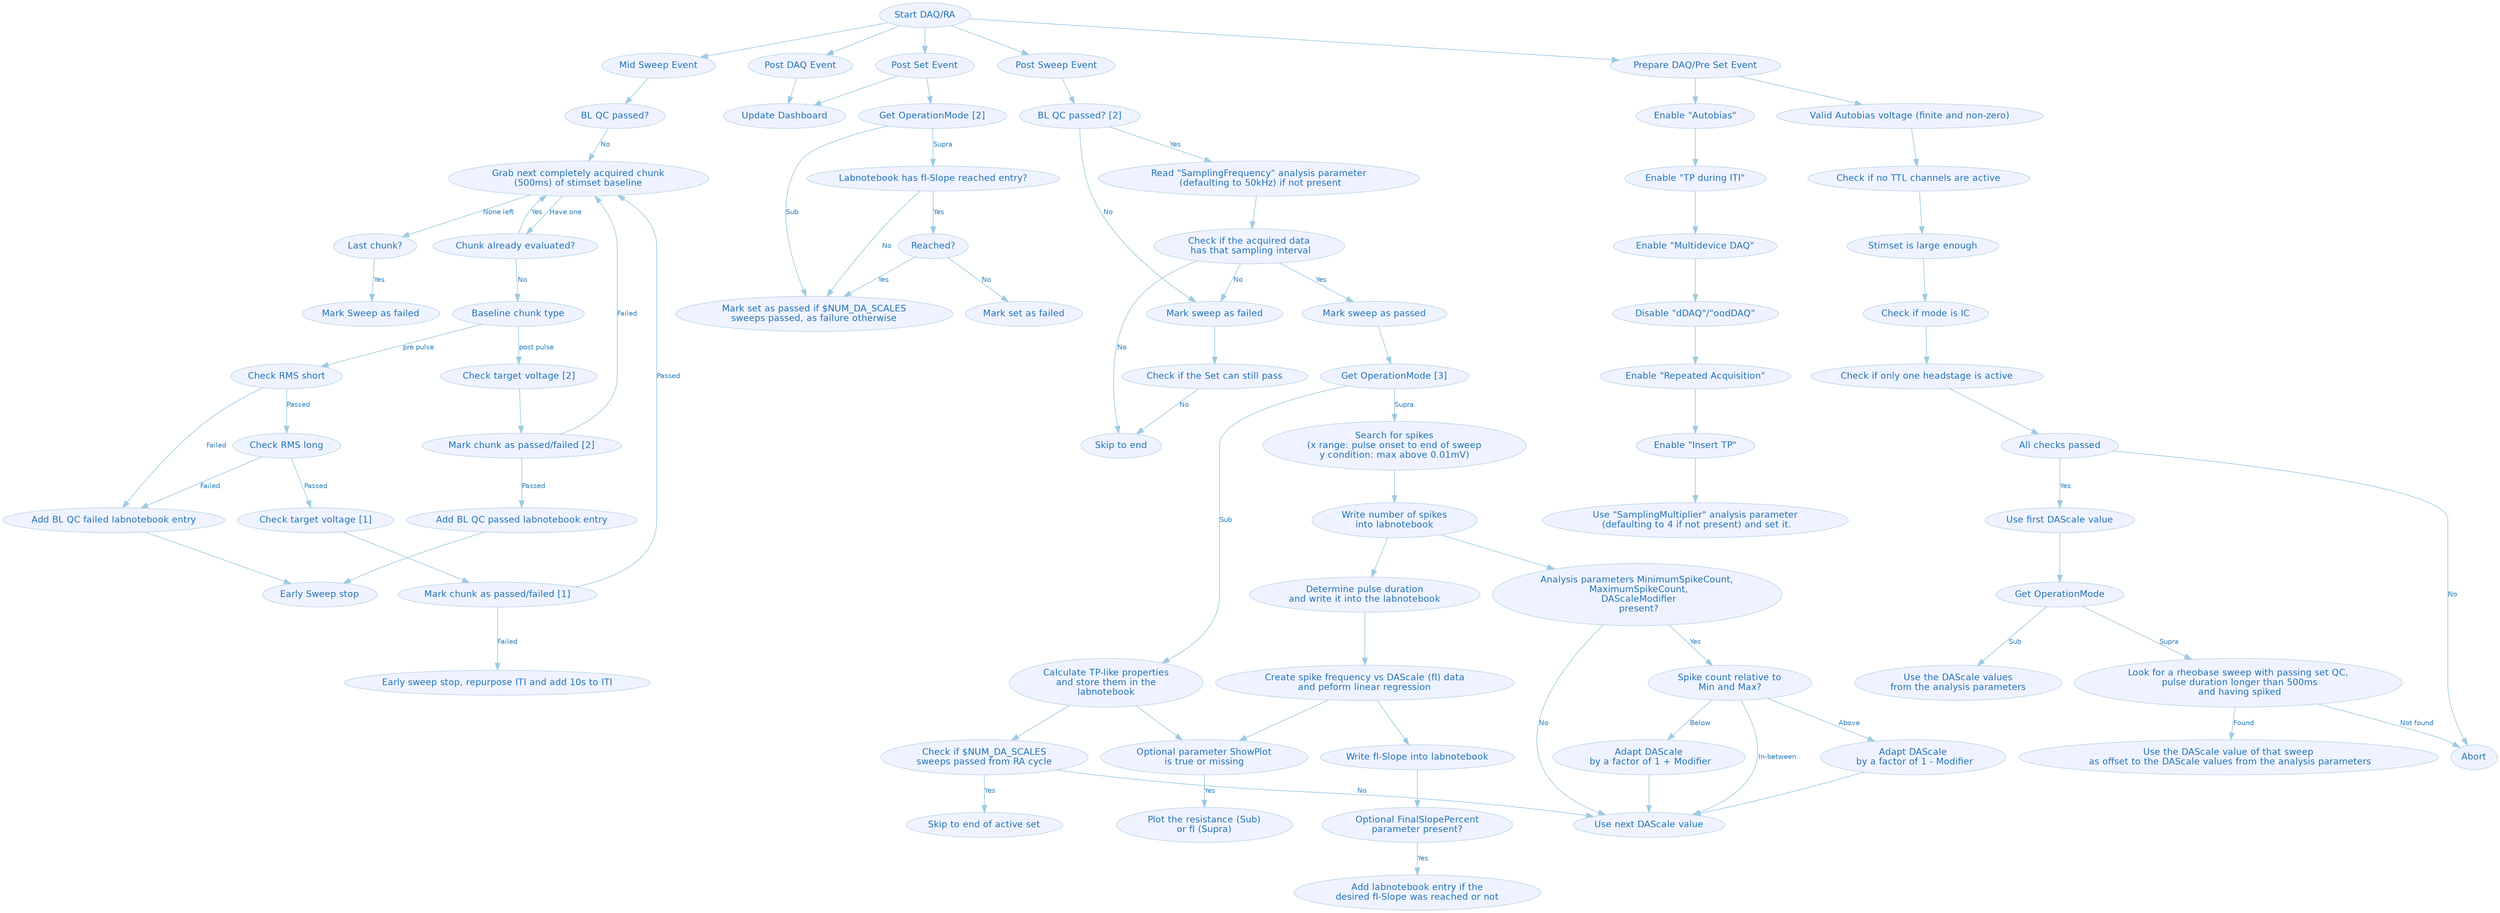 digraph G {
	graph [center=true,
		compound=true,
		fontcolor=black,
		fontname=Helvetica,
		fontsize=14,
		penwidth=0.1,
		ratio="0,01"
	];
	node [color=2,
		colorscheme=blues4,
		fillcolor=1,
		fontcolor=4,
		fontname=Helvetica,
		fontsize=13,
		label="\N",
		shape=ellipse,
		style=filled
	];
	edge [color=2,
		colorscheme=blues3,
		comment="Wildcard edge",
		fontcolor=3,
		fontname=Helvetica,
		fontsize=10,
		style=solid
	];
	"Start DAQ/RA" -> "Mid Sweep Event";
	"Start DAQ/RA" -> "Post DAQ Event";
	"Start DAQ/RA" -> "Post Set Event";
	"Start DAQ/RA" -> "Post Sweep Event";
	"Start DAQ/RA" -> "Prepare DAQ/Pre Set Event";
	"Mid Sweep Event" -> "BL QC passed?";
	"Post DAQ Event" -> "Update Dashboard";
	"Post Set Event" -> "Update Dashboard";
	"Post Set Event" -> "Get OperationMode [2]";
	"Last Sweep passed?"	 [label="BL QC passed? [2]"];
	"Post Sweep Event" -> "Last Sweep passed?";
	"Prepare DAQ/Pre Set Event" -> "Enable \"Autobias\"";
	"Prepare DAQ/Pre Set Event" -> "Valid Autobias voltage (finite and non-zero)";
	"BL QC passed?" -> "Grab next completely acquired chunk\n(500ms) of stimset baseline"	 [label=No];
	"Get OperationMode [2]" -> "Mark set as passed if $NUM_DA_SCALES\nsweeps passed, as failure otherwise"	 [label=Sub];
	"Get OperationMode [2]" -> "Labnotebook has fI-Slope reached entry?"	 [label=Supra];
	n72	 [label="Mark sweep as failed"];
	"Last Sweep passed?" -> n72	 [label=No];
	n75	 [label="Read \"SamplingFrequency\" analysis parameter\n (defaulting to 50kHz) if not present"];
	"Last Sweep passed?" -> n75	 [label=Yes];
	"Enable \"Autobias\"" -> "Enable \"TP during ITI\"";
	"Valid Autobias voltage (finite and non-zero)" -> "Check if no TTL channels are active";
	"Grab next completely acquired chunk\n(500ms) of stimset baseline" -> "Chunk already evaluated?"	 [label="Have one"];
	"Grab next completely acquired chunk\n(500ms) of stimset baseline" -> "Last chunk?"	 [label="None left"];
	"Labnotebook has fI-Slope reached entry?" -> "Mark set as passed if $NUM_DA_SCALES\nsweeps passed, as failure otherwise"	 [label=No];
	"Labnotebook has fI-Slope reached entry?" -> "Reached?"	 [label=Yes];
	n72 -> "Check if the Set can still pass";
	n76	 [label="Check if the acquired data\n has that sampling interval"];
	n75 -> n76;
	"Enable \"TP during ITI\"" -> "Enable \"Multidevice DAQ\"";
	"Check if no TTL channels are active" -> "Stimset is large enough";
	"Chunk already evaluated?" -> "Grab next completely acquired chunk\n(500ms) of stimset baseline"	 [label=Yes];
	"Chunk already evaluated?" -> "Baseline chunk type"	 [label=No];
	"Last chunk?" -> "Mark Sweep as failed"	 [label=Yes];
	"Reached?" -> "Mark set as passed if $NUM_DA_SCALES\nsweeps passed, as failure otherwise"	 [label=Yes];
	"Reached?" -> "Mark set as failed"	 [label=No];
	"Check if the Set can still pass" -> "Skip to end"	 [label=No];
	n76 -> n72	 [label=No];
	n76 -> "Skip to end"	 [label=No];
	n73	 [label="Mark sweep as passed"];
	n76 -> n73	 [label=Yes];
	"Enable \"Multidevice DAQ\"" -> "Disable \"dDAQ\"/\"oodDAQ\"";
	"Stimset is large enough" -> "Check if mode is IC";
	"Baseline chunk type" -> "Check RMS short"	 [label="pre pulse"];
	"Baseline chunk type" -> "Check target voltage [2]"	 [label="post pulse"];
	n73 -> "Get OperationMode [3]";
	"Disable \"dDAQ\"/\"oodDAQ\"" -> "Enable \"Repeated Acquisition\"";
	"Check if mode is IC" -> "Check if only one headstage is active";
	"Enable \"Repeated Acquisition\"" -> "Enable \"Insert TP\"";
	n68	 [label="Use \"SamplingMultiplier\" analysis parameter\n (defaulting to 4 if not present) and set it."];
	"Enable \"Insert TP\"" -> n68;
	"Check if only one headstage is active" -> "All checks passed";
	"All checks passed" -> Abort	 [label=No];
	"All checks passed" -> "Use first DAScale value"	 [label=Yes];
	"Get OperationMode" -> "Look for a rheobase sweep with passing set QC,\n pulse duration longer than 500ms\n and having spiked"	 [label=Supra];
	"Get OperationMode" -> "Use the DAScale values\nfrom the analysis parameters"	 [label=Sub];
	"Look for a rheobase sweep with passing set QC,\n pulse duration longer than 500ms\n and having spiked" -> Abort	 [label="Not found"];
	"Look for a rheobase sweep with passing set QC,\n pulse duration longer than 500ms\n and having spiked" -> "Use the DAScale value of that sweep\n as offset to the DAScale values from the analysis parameters"	 [label=Found];
	"Use first DAScale value" -> "Get OperationMode";
	"Get OperationMode [3]" -> "Calculate TP-like properties\nand store them in the\nlabnotebook"	 [label=Sub];
	"Get OperationMode [3]" -> "Search for spikes\n(x range: pulse onset to end of sweep\ny condition: max above 0.01mV)"	 [label=Supra];
	"Calculate TP-like properties\nand store them in the\nlabnotebook" -> "Check if $NUM_DA_SCALES\nsweeps passed from RA cycle";
	"Calculate TP-like properties\nand store them in the\nlabnotebook" -> "Optional parameter ShowPlot\nis true or missing";
	"Search for spikes\n(x range: pulse onset to end of sweep\ny condition: max above 0.01mV)" -> "Write number of spikes\ninto labnotebook";
	"Check if $NUM_DA_SCALES\nsweeps passed from RA cycle" -> "Skip to end of active set"	 [label=Yes];
	"Check if $NUM_DA_SCALES\nsweeps passed from RA cycle" -> "Use next DAScale value"	 [label=No];
	"Optional parameter ShowPlot\nis true or missing" -> "Plot the resistance (Sub)\nor fI (Supra)"	 [label=Yes];
	"Write number of spikes\ninto labnotebook" -> "Analysis parameters MinimumSpikeCount,\n MaximumSpikeCount,\n DAScaleModifier\n present?";
	"Write number of spikes\ninto labnotebook" -> "Determine pulse duration\nand write it into the labnotebook";
	"Analysis parameters MinimumSpikeCount,\n MaximumSpikeCount,\n DAScaleModifier\n present?" -> "Use next DAScale value"	 [label=No];
	"Analysis parameters MinimumSpikeCount,\n MaximumSpikeCount,\n DAScaleModifier\n present?" -> "Spike count relative to\nMin and Max?"	 [label=Yes];
	"Determine pulse duration\nand write it into the labnotebook" -> "Create spike frequency vs DAScale (fI) data\nand peform linear regression";
	"Check RMS short" -> "Check RMS long"	 [label=Passed];
	"Check RMS short" -> "Add BL QC failed labnotebook entry"	 [label=Failed];
	"Check target voltage [2]" -> "Mark chunk as passed/failed [2]";
	"Check RMS long" -> "Add BL QC failed labnotebook entry"	 [label=Failed];
	"Check RMS long" -> "Check target voltage [1]"	 [label=Passed];
	"Add BL QC failed labnotebook entry" -> "Early Sweep stop";
	"Mark chunk as passed/failed [2]" -> "Grab next completely acquired chunk\n(500ms) of stimset baseline"	 [label=Failed];
	"Mark chunk as passed/failed [2]" -> "Add BL QC passed labnotebook entry"	 [label=Passed];
	"Check target voltage [1]" -> "Mark chunk as passed/failed [1]";
	"Add BL QC passed labnotebook entry" -> "Early Sweep stop";
	"Mark chunk as passed/failed [1]" -> "Grab next completely acquired chunk\n(500ms) of stimset baseline"	 [label=Passed];
	"Mark chunk as passed/failed [1]" -> "Early sweep stop, repurpose ITI and add 10s to ITI"	 [label=Failed];
	"Optional FinalSlopePercent\nparameter present?" -> "Add labnotebook entry if the\ndesired fI-Slope was reached or not"	 [label=Yes];
	"Spike count relative to\nMin and Max?" -> "Use next DAScale value"	 [label="In-between"];
	"Spike count relative to\nMin and Max?" -> "Adapt DAScale\n by a factor of 1 - Modifier"	 [label=Above];
	"Spike count relative to\nMin and Max?" -> "Adapt DAScale\n by a factor of 1 + Modifier"	 [label=Below];
	"Create spike frequency vs DAScale (fI) data\nand peform linear regression" -> "Optional parameter ShowPlot\nis true or missing";
	"Create spike frequency vs DAScale (fI) data\nand peform linear regression" -> "Write fI-Slope into labnotebook";
	"Adapt DAScale\n by a factor of 1 - Modifier" -> "Use next DAScale value";
	"Adapt DAScale\n by a factor of 1 + Modifier" -> "Use next DAScale value";
	"Write fI-Slope into labnotebook" -> "Optional FinalSlopePercent\nparameter present?";
}
